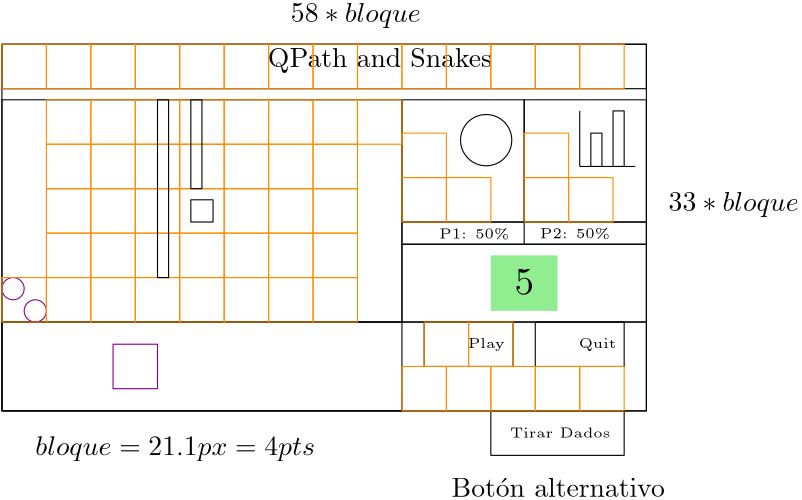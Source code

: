<?xml version="1.0"?>
<!DOCTYPE ipe SYSTEM "ipe.dtd">
<ipe version="70218" creator="Ipe 7.2.24">
<info created="D:20211019150350" modified="D:20211022175104"/>
<ipestyle name="basic">
<symbol name="arrow/arc(spx)">
<path stroke="sym-stroke" fill="sym-stroke" pen="sym-pen">
0 0 m
-1 0.333 l
-1 -0.333 l
h
</path>
</symbol>
<symbol name="arrow/farc(spx)">
<path stroke="sym-stroke" fill="white" pen="sym-pen">
0 0 m
-1 0.333 l
-1 -0.333 l
h
</path>
</symbol>
<symbol name="arrow/ptarc(spx)">
<path stroke="sym-stroke" fill="sym-stroke" pen="sym-pen">
0 0 m
-1 0.333 l
-0.8 0 l
-1 -0.333 l
h
</path>
</symbol>
<symbol name="arrow/fptarc(spx)">
<path stroke="sym-stroke" fill="white" pen="sym-pen">
0 0 m
-1 0.333 l
-0.8 0 l
-1 -0.333 l
h
</path>
</symbol>
<symbol name="mark/circle(sx)" transformations="translations">
<path fill="sym-stroke">
0.6 0 0 0.6 0 0 e
0.4 0 0 0.4 0 0 e
</path>
</symbol>
<symbol name="mark/disk(sx)" transformations="translations">
<path fill="sym-stroke">
0.6 0 0 0.6 0 0 e
</path>
</symbol>
<symbol name="mark/fdisk(sfx)" transformations="translations">
<group>
<path fill="sym-fill">
0.5 0 0 0.5 0 0 e
</path>
<path fill="sym-stroke" fillrule="eofill">
0.6 0 0 0.6 0 0 e
0.4 0 0 0.4 0 0 e
</path>
</group>
</symbol>
<symbol name="mark/box(sx)" transformations="translations">
<path fill="sym-stroke" fillrule="eofill">
-0.6 -0.6 m
0.6 -0.6 l
0.6 0.6 l
-0.6 0.6 l
h
-0.4 -0.4 m
0.4 -0.4 l
0.4 0.4 l
-0.4 0.4 l
h
</path>
</symbol>
<symbol name="mark/square(sx)" transformations="translations">
<path fill="sym-stroke">
-0.6 -0.6 m
0.6 -0.6 l
0.6 0.6 l
-0.6 0.6 l
h
</path>
</symbol>
<symbol name="mark/fsquare(sfx)" transformations="translations">
<group>
<path fill="sym-fill">
-0.5 -0.5 m
0.5 -0.5 l
0.5 0.5 l
-0.5 0.5 l
h
</path>
<path fill="sym-stroke" fillrule="eofill">
-0.6 -0.6 m
0.6 -0.6 l
0.6 0.6 l
-0.6 0.6 l
h
-0.4 -0.4 m
0.4 -0.4 l
0.4 0.4 l
-0.4 0.4 l
h
</path>
</group>
</symbol>
<symbol name="mark/cross(sx)" transformations="translations">
<group>
<path fill="sym-stroke">
-0.43 -0.57 m
0.57 0.43 l
0.43 0.57 l
-0.57 -0.43 l
h
</path>
<path fill="sym-stroke">
-0.43 0.57 m
0.57 -0.43 l
0.43 -0.57 l
-0.57 0.43 l
h
</path>
</group>
</symbol>
<symbol name="arrow/fnormal(spx)">
<path stroke="sym-stroke" fill="white" pen="sym-pen">
0 0 m
-1 0.333 l
-1 -0.333 l
h
</path>
</symbol>
<symbol name="arrow/pointed(spx)">
<path stroke="sym-stroke" fill="sym-stroke" pen="sym-pen">
0 0 m
-1 0.333 l
-0.8 0 l
-1 -0.333 l
h
</path>
</symbol>
<symbol name="arrow/fpointed(spx)">
<path stroke="sym-stroke" fill="white" pen="sym-pen">
0 0 m
-1 0.333 l
-0.8 0 l
-1 -0.333 l
h
</path>
</symbol>
<symbol name="arrow/linear(spx)">
<path stroke="sym-stroke" pen="sym-pen">
-1 0.333 m
0 0 l
-1 -0.333 l
</path>
</symbol>
<symbol name="arrow/fdouble(spx)">
<path stroke="sym-stroke" fill="white" pen="sym-pen">
0 0 m
-1 0.333 l
-1 -0.333 l
h
-1 0 m
-2 0.333 l
-2 -0.333 l
h
</path>
</symbol>
<symbol name="arrow/double(spx)">
<path stroke="sym-stroke" fill="sym-stroke" pen="sym-pen">
0 0 m
-1 0.333 l
-1 -0.333 l
h
-1 0 m
-2 0.333 l
-2 -0.333 l
h
</path>
</symbol>
<symbol name="arrow/mid-normal(spx)">
<path stroke="sym-stroke" fill="sym-stroke" pen="sym-pen">
0.5 0 m
-0.5 0.333 l
-0.5 -0.333 l
h
</path>
</symbol>
<symbol name="arrow/mid-fnormal(spx)">
<path stroke="sym-stroke" fill="white" pen="sym-pen">
0.5 0 m
-0.5 0.333 l
-0.5 -0.333 l
h
</path>
</symbol>
<symbol name="arrow/mid-pointed(spx)">
<path stroke="sym-stroke" fill="sym-stroke" pen="sym-pen">
0.5 0 m
-0.5 0.333 l
-0.3 0 l
-0.5 -0.333 l
h
</path>
</symbol>
<symbol name="arrow/mid-fpointed(spx)">
<path stroke="sym-stroke" fill="white" pen="sym-pen">
0.5 0 m
-0.5 0.333 l
-0.3 0 l
-0.5 -0.333 l
h
</path>
</symbol>
<symbol name="arrow/mid-double(spx)">
<path stroke="sym-stroke" fill="sym-stroke" pen="sym-pen">
1 0 m
0 0.333 l
0 -0.333 l
h
0 0 m
-1 0.333 l
-1 -0.333 l
h
</path>
</symbol>
<symbol name="arrow/mid-fdouble(spx)">
<path stroke="sym-stroke" fill="white" pen="sym-pen">
1 0 m
0 0.333 l
0 -0.333 l
h
0 0 m
-1 0.333 l
-1 -0.333 l
h
</path>
</symbol>
<anglesize name="22.5 deg" value="22.5"/>
<anglesize name="30 deg" value="30"/>
<anglesize name="45 deg" value="45"/>
<anglesize name="60 deg" value="60"/>
<anglesize name="90 deg" value="90"/>
<arrowsize name="large" value="10"/>
<arrowsize name="small" value="5"/>
<arrowsize name="tiny" value="3"/>
<color name="blue" value="0 0 1"/>
<color name="brown" value="0.647 0.165 0.165"/>
<color name="darkblue" value="0 0 0.545"/>
<color name="darkcyan" value="0 0.545 0.545"/>
<color name="darkgray" value="0.663"/>
<color name="darkgreen" value="0 0.392 0"/>
<color name="darkmagenta" value="0.545 0 0.545"/>
<color name="darkorange" value="1 0.549 0"/>
<color name="darkred" value="0.545 0 0"/>
<color name="gold" value="1 0.843 0"/>
<color name="gray" value="0.745"/>
<color name="green" value="0 1 0"/>
<color name="lightblue" value="0.678 0.847 0.902"/>
<color name="lightcyan" value="0.878 1 1"/>
<color name="lightgray" value="0.827"/>
<color name="lightgreen" value="0.565 0.933 0.565"/>
<color name="lightyellow" value="1 1 0.878"/>
<color name="navy" value="0 0 0.502"/>
<color name="orange" value="1 0.647 0"/>
<color name="pink" value="1 0.753 0.796"/>
<color name="purple" value="0.627 0.125 0.941"/>
<color name="red" value="1 0 0"/>
<color name="seagreen" value="0.18 0.545 0.341"/>
<color name="turquoise" value="0.251 0.878 0.816"/>
<color name="violet" value="0.933 0.51 0.933"/>
<color name="yellow" value="1 1 0"/>
<dashstyle name="dash dot dotted" value="[4 2 1 2 1 2] 0"/>
<dashstyle name="dash dotted" value="[4 2 1 2] 0"/>
<dashstyle name="dashed" value="[4] 0"/>
<dashstyle name="dotted" value="[1 3] 0"/>
<gridsize name="10 pts (~3.5 mm)" value="10"/>
<gridsize name="14 pts (~5 mm)" value="14"/>
<gridsize name="16 pts (~6 mm)" value="16"/>
<gridsize name="20 pts (~7 mm)" value="20"/>
<gridsize name="28 pts (~10 mm)" value="28"/>
<gridsize name="32 pts (~12 mm)" value="32"/>
<gridsize name="4 pts" value="4"/>
<gridsize name="56 pts (~20 mm)" value="56"/>
<gridsize name="8 pts (~3 mm)" value="8"/>
<opacity name="10%" value="0.1"/>
<opacity name="30%" value="0.3"/>
<opacity name="50%" value="0.5"/>
<opacity name="75%" value="0.75"/>
<pen name="fat" value="1.2"/>
<pen name="heavier" value="0.8"/>
<pen name="ultrafat" value="2"/>
<symbolsize name="large" value="5"/>
<symbolsize name="small" value="2"/>
<symbolsize name="tiny" value="1.1"/>
<textsize name="Huge" value="\Huge"/>
<textsize name="LARGE" value="\LARGE"/>
<textsize name="Large" value="\Large"/>
<textsize name="footnote" value="\footnotesize"/>
<textsize name="huge" value="\huge"/>
<textsize name="large" value="\large"/>
<textsize name="small" value="\small"/>
<textsize name="tiny" value="\tiny"/>
<textstyle name="center" begin="\begin{center}" end="\end{center}"/>
<textstyle name="item" begin="\begin{itemize}\item{}" end="\end{itemize}"/>
<textstyle name="itemize" begin="\begin{itemize}" end="\end{itemize}"/>
<tiling name="falling" angle="-60" step="4" width="1"/>
<tiling name="rising" angle="30" step="4" width="1"/>
</ipestyle>
<page>
<layer name="alpha"/>
<view layers="alpha" active="alpha"/>
<path layer="alpha" matrix="1.03571 0 0 1.03125 -44.5714 -24" stroke="black">
128 768 m
128 640 l
352 640 l
352 768 l
h
</path>
<text matrix="1 0 0 1 -32 -8" transformations="translations" pos="224 784" stroke="black" type="label" width="46.792" height="6.926" depth="1.93" valign="baseline" style="math">58*bloque</text>
<text matrix="1 0 0 1 -48.2658 -16.172" transformations="translations" pos="232 776" stroke="black" type="label" width="80.725" height="6.926" depth="1.93" valign="baseline">QPath and Snakes</text>
<path matrix="1.28571 0 0 1.33338 -76.571 -222.698" stroke="black">
128 668 m
128 644 l
240 644 l
240 668 l
h
</path>
<path matrix="1.20833 0 0 1.33338 -66.6667 -222.698" stroke="black">
128 668 m
128 644 l
320 644 l
320 668 l
h
</path>
<path matrix="1.20833 0 0 1.33333 -66.6667 -261.333" stroke="black">
128 772 m
128 760 l
320 760 l
320 772 l
h
</path>
<text matrix="0.691462 0 0 2 73.1963 -653.368" transformations="translations" pos="264 656" stroke="black" type="label" width="13.27" height="3.468" depth="0.96" valign="baseline" size="tiny">Play</text>
<text matrix="0.80548 0 0 2 82.9652 -653.385" transformations="translations" pos="264 656" stroke="black" type="label" width="13.56" height="3.395" depth="0.96" valign="baseline" size="tiny">Quit</text>
<path matrix="1.2 0 0 1.11111 -75.2 -83.1111" stroke="black">
136 676 m
136 748 l
256 748 l
256 676 l
h
</path>
<path matrix="1.6 0 0 1 -182.4 0" stroke="black">
264 668 m
264 652 l
284 652 l
284 668 l
h
</path>
<path matrix="1.6 0 0 1 -187.2 0" stroke="black">
292 668 m
292 652 l
312 652 l
312 668 l
h
</path>
<path stroke="black">
264 636 m
264 620 l
312 620 l
312 636 l
h
</path>
<text matrix="1 0 0 1 -9.13519 -1.56491" transformations="translations" pos="280 628" stroke="black" type="label" width="36.17" height="3.459" depth="0" valign="baseline" size="tiny">Tirar Dados</text>
<text matrix="1 0 0 1 -39.6776 -3.29453" transformations="translations" pos="289.54 608.406" stroke="black" type="label" width="76.823" height="6.918" depth="0" valign="baseline">Botón alternativo</text>
<text matrix="1 0 0 1 104 -76" transformations="translations" pos="224 784" stroke="black" type="label" width="46.792" height="6.926" depth="1.93" valign="baseline" style="math">33*bloque</text>
<text transformations="translations" pos="100 620" stroke="black" type="label" width="100.666" height="6.926" depth="1.93" valign="baseline" style="math">bloque = 21.1px = 4pts</text>
<path matrix="0.916667 0 0 1.375 33.9997 -286" stroke="black">
264 752 m
264 720 l
312 720 l
312 752 l
h
</path>
<path matrix="1.83334 0 0 0.875 -252.002 38" stroke="black">
264 752 m
264 720 l
312 720 l
312 752 l
h
</path>
<path matrix="1.83335 0 0 1.375 -252.003 -286" stroke="black">
264 752 m
264 720 l
288 720 l
288 752 l
h
</path>
<path matrix="1.2 0 0 1 -86.4 -8" fill="lightgreen">
312 680 m
312 700 l
292 700 l
292 680 l
h
</path>
<text matrix="0.833333 0 0 0.833333 32.5248 104.502" transformations="translations" pos="288 688" stroke="black" type="label" width="7.024" height="9.245" depth="0" valign="baseline" size="Large" style="math">5</text>
<path matrix="1.57143 0 0 1 -176.571 -16" stroke="black">
260 720 m
260 712 l
316 712 l
316 720 l
h
</path>
<path matrix="1 0 0 1 -12 -16" stroke="black">
288 720 m
288 712 l
</path>
<text matrix="1 0 0 1 -22.5572 -17.9631" transformations="translations" pos="268 716" stroke="black" type="label" width="25.17" height="3.743" depth="0.27" valign="baseline" size="tiny">P1: 50\%</text>
<text matrix="1 0 0 1 13.7049 -17.8787" transformations="translations" pos="268 716" stroke="black" type="label" width="25.17" height="3.743" depth="0.27" valign="baseline" size="tiny">P2: 50\%</text>
<path matrix="1 0 0 1 -12.3308 -5.43335" stroke="black">
9.22549 0 0 9.22549 274.647 738.906 e
</path>
<path matrix="1 0 0 1 4 -4" stroke="black">
292 748 m
292 728 l
</path>
<path matrix="1 0 0 1 4 -4" stroke="black">
292 728 m
312 728 l
</path>
<path matrix="1 0 0 1 4 -4" stroke="black">
296 728 m
296 740 l
300 740 l
300 728 l
h
</path>
<path matrix="1 0 0 1 4 -4" stroke="black">
304 728 m
304 748 l
308 748 l
308 728 l
h
</path>
<path matrix="1 0 0 1 -48 -8" stroke="darkmagenta">
4 0 0 4 140 688 e
</path>
<path matrix="1 0 0 1 -44 -12" stroke="darkmagenta">
4 0 0 4 144 684 e
</path>
<path stroke="darkmagenta">
128 660 m
128 644 l
144 644 l
144 660 l
h
</path>
<path stroke="darkorange">
232 704 m
232 720 l
248 720 l
248 704 l
h
</path>
<path matrix="1 0 0 1 0 16" stroke="darkorange">
232 704 m
232 720 l
248 720 l
248 704 l
h
</path>
<path matrix="1 0 0 1 16 0" stroke="darkorange">
232 704 m
232 720 l
248 720 l
248 704 l
h
</path>
<path matrix="1 0 0 1 44 0" stroke="darkorange">
232 704 m
232 720 l
248 720 l
248 704 l
h
</path>
<path matrix="1 0 0 1 44 16" stroke="darkorange">
232 704 m
232 720 l
248 720 l
248 704 l
h
</path>
<path matrix="1 0 0 1 60 0" stroke="darkorange">
232 704 m
232 720 l
248 720 l
248 704 l
h
</path>
<path stroke="darkorange">
232 748 m
232 732 l
216 732 l
216 748 l
h
</path>
<path matrix="1 0 0 1 -16 0" stroke="darkorange">
232 748 m
232 732 l
216 732 l
216 748 l
h
</path>
<path matrix="1 0 0 1 -32 0" stroke="darkorange">
232 748 m
232 732 l
216 732 l
216 748 l
h
</path>
<path matrix="1 0 0 1 -16 -16" stroke="darkorange">
232 748 m
232 732 l
216 732 l
216 748 l
h
</path>
<path matrix="1 0 0 1 -32 -16" stroke="darkorange">
232 748 m
232 732 l
216 732 l
216 748 l
h
</path>
<path matrix="1 0 0 1 -48 0" stroke="darkorange">
232 748 m
232 732 l
216 732 l
216 748 l
h
</path>
<path matrix="1 0 0 1 -64 0" stroke="darkorange">
232 748 m
232 732 l
216 732 l
216 748 l
h
</path>
<path matrix="1 0 0 1 -48 -16" stroke="darkorange">
232 748 m
232 732 l
216 732 l
216 748 l
h
</path>
<path matrix="1 0 0 1 -64 -16" stroke="darkorange">
232 748 m
232 732 l
216 732 l
216 748 l
h
</path>
<path matrix="1 0 0 1 -16 -32" stroke="darkorange">
232 748 m
232 732 l
216 732 l
216 748 l
h
</path>
<path matrix="1 0 0 1 -32 -32" stroke="darkorange">
232 748 m
232 732 l
216 732 l
216 748 l
h
</path>
<path matrix="1 0 0 1 -16 -48" stroke="darkorange">
232 748 m
232 732 l
216 732 l
216 748 l
h
</path>
<path matrix="1 0 0 1 -32 -48" stroke="darkorange">
232 748 m
232 732 l
216 732 l
216 748 l
h
</path>
<path matrix="1 0 0 1 -48 -32" stroke="darkorange">
232 748 m
232 732 l
216 732 l
216 748 l
h
</path>
<path matrix="1 0 0 1 -64 -32" stroke="darkorange">
232 748 m
232 732 l
216 732 l
216 748 l
h
</path>
<path matrix="1 0 0 1 -48 -48" stroke="darkorange">
232 748 m
232 732 l
216 732 l
216 748 l
h
</path>
<path matrix="1 0 0 1 -64 -48" stroke="darkorange">
232 748 m
232 732 l
216 732 l
216 748 l
h
</path>
<path matrix="1 0 0 1 -64 -64" stroke="darkorange">
232 748 m
232 732 l
216 732 l
216 748 l
h
</path>
<path matrix="1 0 0 1 -48 -64" stroke="darkorange">
232 748 m
232 732 l
216 732 l
216 748 l
h
</path>
<path matrix="1 0 0 1 -32 -64" stroke="darkorange">
232 748 m
232 732 l
216 732 l
216 748 l
h
</path>
<path matrix="1 0 0 1 -16 -64" stroke="darkorange">
232 748 m
232 732 l
216 732 l
216 748 l
h
</path>
<path matrix="1 0 0 1 -80 0" stroke="darkorange">
232 748 m
232 732 l
216 732 l
216 748 l
h
</path>
<path matrix="1 0 0 1 -80 -16" stroke="darkorange">
232 748 m
232 732 l
216 732 l
216 748 l
h
</path>
<path matrix="1 0 0 1 -80 -32" stroke="darkorange">
232 748 m
232 732 l
216 732 l
216 748 l
h
</path>
<path matrix="1 0 0 1 -80 -48" stroke="darkorange">
232 748 m
232 732 l
216 732 l
216 748 l
h
</path>
<path matrix="1 0 0 1 -80 -64" stroke="darkorange">
232 748 m
232 732 l
216 732 l
216 748 l
h
</path>
<path matrix="1 0 0 1 -96 -64" stroke="darkorange">
232 748 m
232 732 l
216 732 l
216 748 l
h
</path>
<path matrix="1 0 0 1 -96 -48" stroke="darkorange">
232 748 m
232 732 l
216 732 l
216 748 l
h
</path>
<path matrix="1 0 0 1 -96 -32" stroke="darkorange">
232 748 m
232 732 l
216 732 l
216 748 l
h
</path>
<path matrix="1 0 0 1 -96 -16" stroke="darkorange">
232 748 m
232 732 l
216 732 l
216 748 l
h
</path>
<path matrix="1 0 0 1 -96 0" stroke="darkorange">
232 748 m
232 732 l
216 732 l
216 748 l
h
</path>
<path matrix="1 0 0 1 -112 -64" stroke="darkorange">
232 748 m
232 732 l
216 732 l
216 748 l
h
</path>
<path matrix="1 0 0 1 -112 -48" stroke="darkorange">
232 748 m
232 732 l
216 732 l
216 748 l
h
</path>
<path matrix="1 0 0 1 -112 -32" stroke="darkorange">
232 748 m
232 732 l
216 732 l
216 748 l
h
</path>
<path matrix="1 0 0 1 -112 -16" stroke="darkorange">
232 748 m
232 732 l
216 732 l
216 748 l
h
</path>
<path matrix="1 0 0 1 -112 0" stroke="darkorange">
232 748 m
232 732 l
216 732 l
216 748 l
h
</path>
<path matrix="1 0 0 1 -128 -64" stroke="darkorange">
232 748 m
232 732 l
216 732 l
216 748 l
h
</path>
<path stroke="darkorange">
88 768 m
88 752 l
104 752 l
104 768 l
h
</path>
<path matrix="1 0 0 1 16 0" stroke="darkorange">
88 768 m
88 752 l
104 752 l
104 768 l
h
</path>
<path matrix="1 0 0 1 32 0" stroke="darkorange">
88 768 m
88 752 l
104 752 l
104 768 l
h
</path>
<path matrix="1 0 0 1 48 0" stroke="darkorange">
88 768 m
88 752 l
104 752 l
104 768 l
h
</path>
<path matrix="1 0 0 1 64 0" stroke="darkorange">
88 768 m
88 752 l
104 752 l
104 768 l
h
</path>
<path matrix="1 0 0 1 80 0" stroke="darkorange">
88 768 m
88 752 l
104 752 l
104 768 l
h
</path>
<path matrix="1 0 0 1 96 0" stroke="darkorange">
88 768 m
88 752 l
104 752 l
104 768 l
h
</path>
<path matrix="1 0 0 1 112 0" stroke="darkorange">
88 768 m
88 752 l
104 752 l
104 768 l
h
</path>
<path matrix="1 0 0 1 128 0" stroke="darkorange">
88 768 m
88 752 l
104 752 l
104 768 l
h
</path>
<path matrix="1 0 0 1 144 0" stroke="darkorange">
88 768 m
88 752 l
104 752 l
104 768 l
h
</path>
<path matrix="1 0 0 1 160 0" stroke="darkorange">
88 768 m
88 752 l
104 752 l
104 768 l
h
</path>
<path matrix="1 0 0 1 176 0" stroke="darkorange">
88 768 m
88 752 l
104 752 l
104 768 l
h
</path>
<path matrix="1 0 0 1 192 0" stroke="darkorange">
88 768 m
88 752 l
104 752 l
104 768 l
h
</path>
<path matrix="1 0 0 1 208 0" stroke="darkorange">
88 768 m
88 752 l
104 752 l
104 768 l
h
</path>
<path stroke="darkorange">
232 636 m
232 652 l
248 652 l
248 636 l
h
</path>
<path matrix="1 0 0 1 16 0" stroke="darkorange">
232 636 m
232 652 l
248 652 l
248 636 l
h
</path>
<path matrix="1 0 0 1 32 0" stroke="darkorange">
232 636 m
232 652 l
248 652 l
248 636 l
h
</path>
<path matrix="1 0 0 1 48 0" stroke="darkorange">
232 636 m
232 652 l
248 652 l
248 636 l
h
</path>
<path matrix="1 0 0 1 64 0" stroke="darkorange">
232 636 m
232 652 l
248 652 l
248 636 l
h
</path>
<path stroke="darkorange">
272 652 m
272 668 l
256 668 l
256 652 l
h
</path>
<path stroke="darkorange">
240 668 m
240 652 l
256 652 l
256 668 l
h
</path>
<path stroke="black">
156 712 m
156 704 l
164 704 l
164 712 l
h
</path>
<path stroke="black">
148 684 m
148 748 l
144 748 l
144 684 l
h
</path>
<path stroke="black">
160 716 m
160 748 l
156 748 l
156 716 l
h
</path>
</page>
</ipe>
